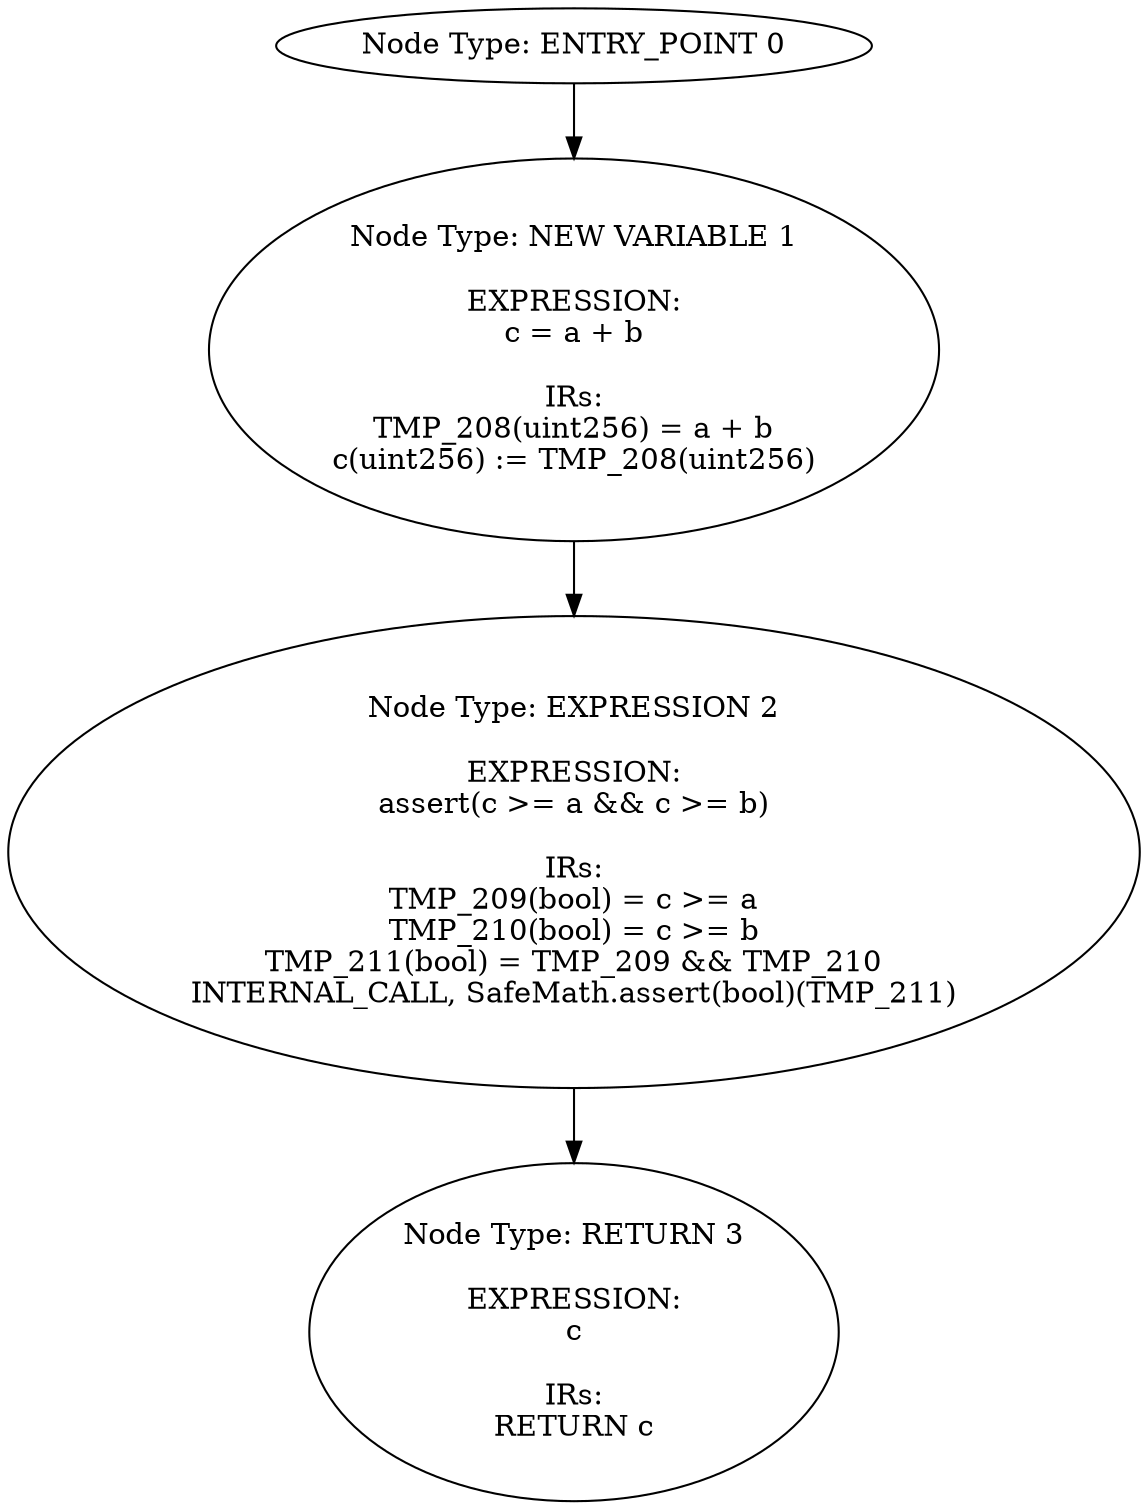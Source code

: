 digraph{
0[label="Node Type: ENTRY_POINT 0
"];
0->1;
1[label="Node Type: NEW VARIABLE 1

EXPRESSION:
c = a + b

IRs:
TMP_208(uint256) = a + b
c(uint256) := TMP_208(uint256)"];
1->2;
2[label="Node Type: EXPRESSION 2

EXPRESSION:
assert(c >= a && c >= b)

IRs:
TMP_209(bool) = c >= a
TMP_210(bool) = c >= b
TMP_211(bool) = TMP_209 && TMP_210
INTERNAL_CALL, SafeMath.assert(bool)(TMP_211)"];
2->3;
3[label="Node Type: RETURN 3

EXPRESSION:
c

IRs:
RETURN c"];
}
